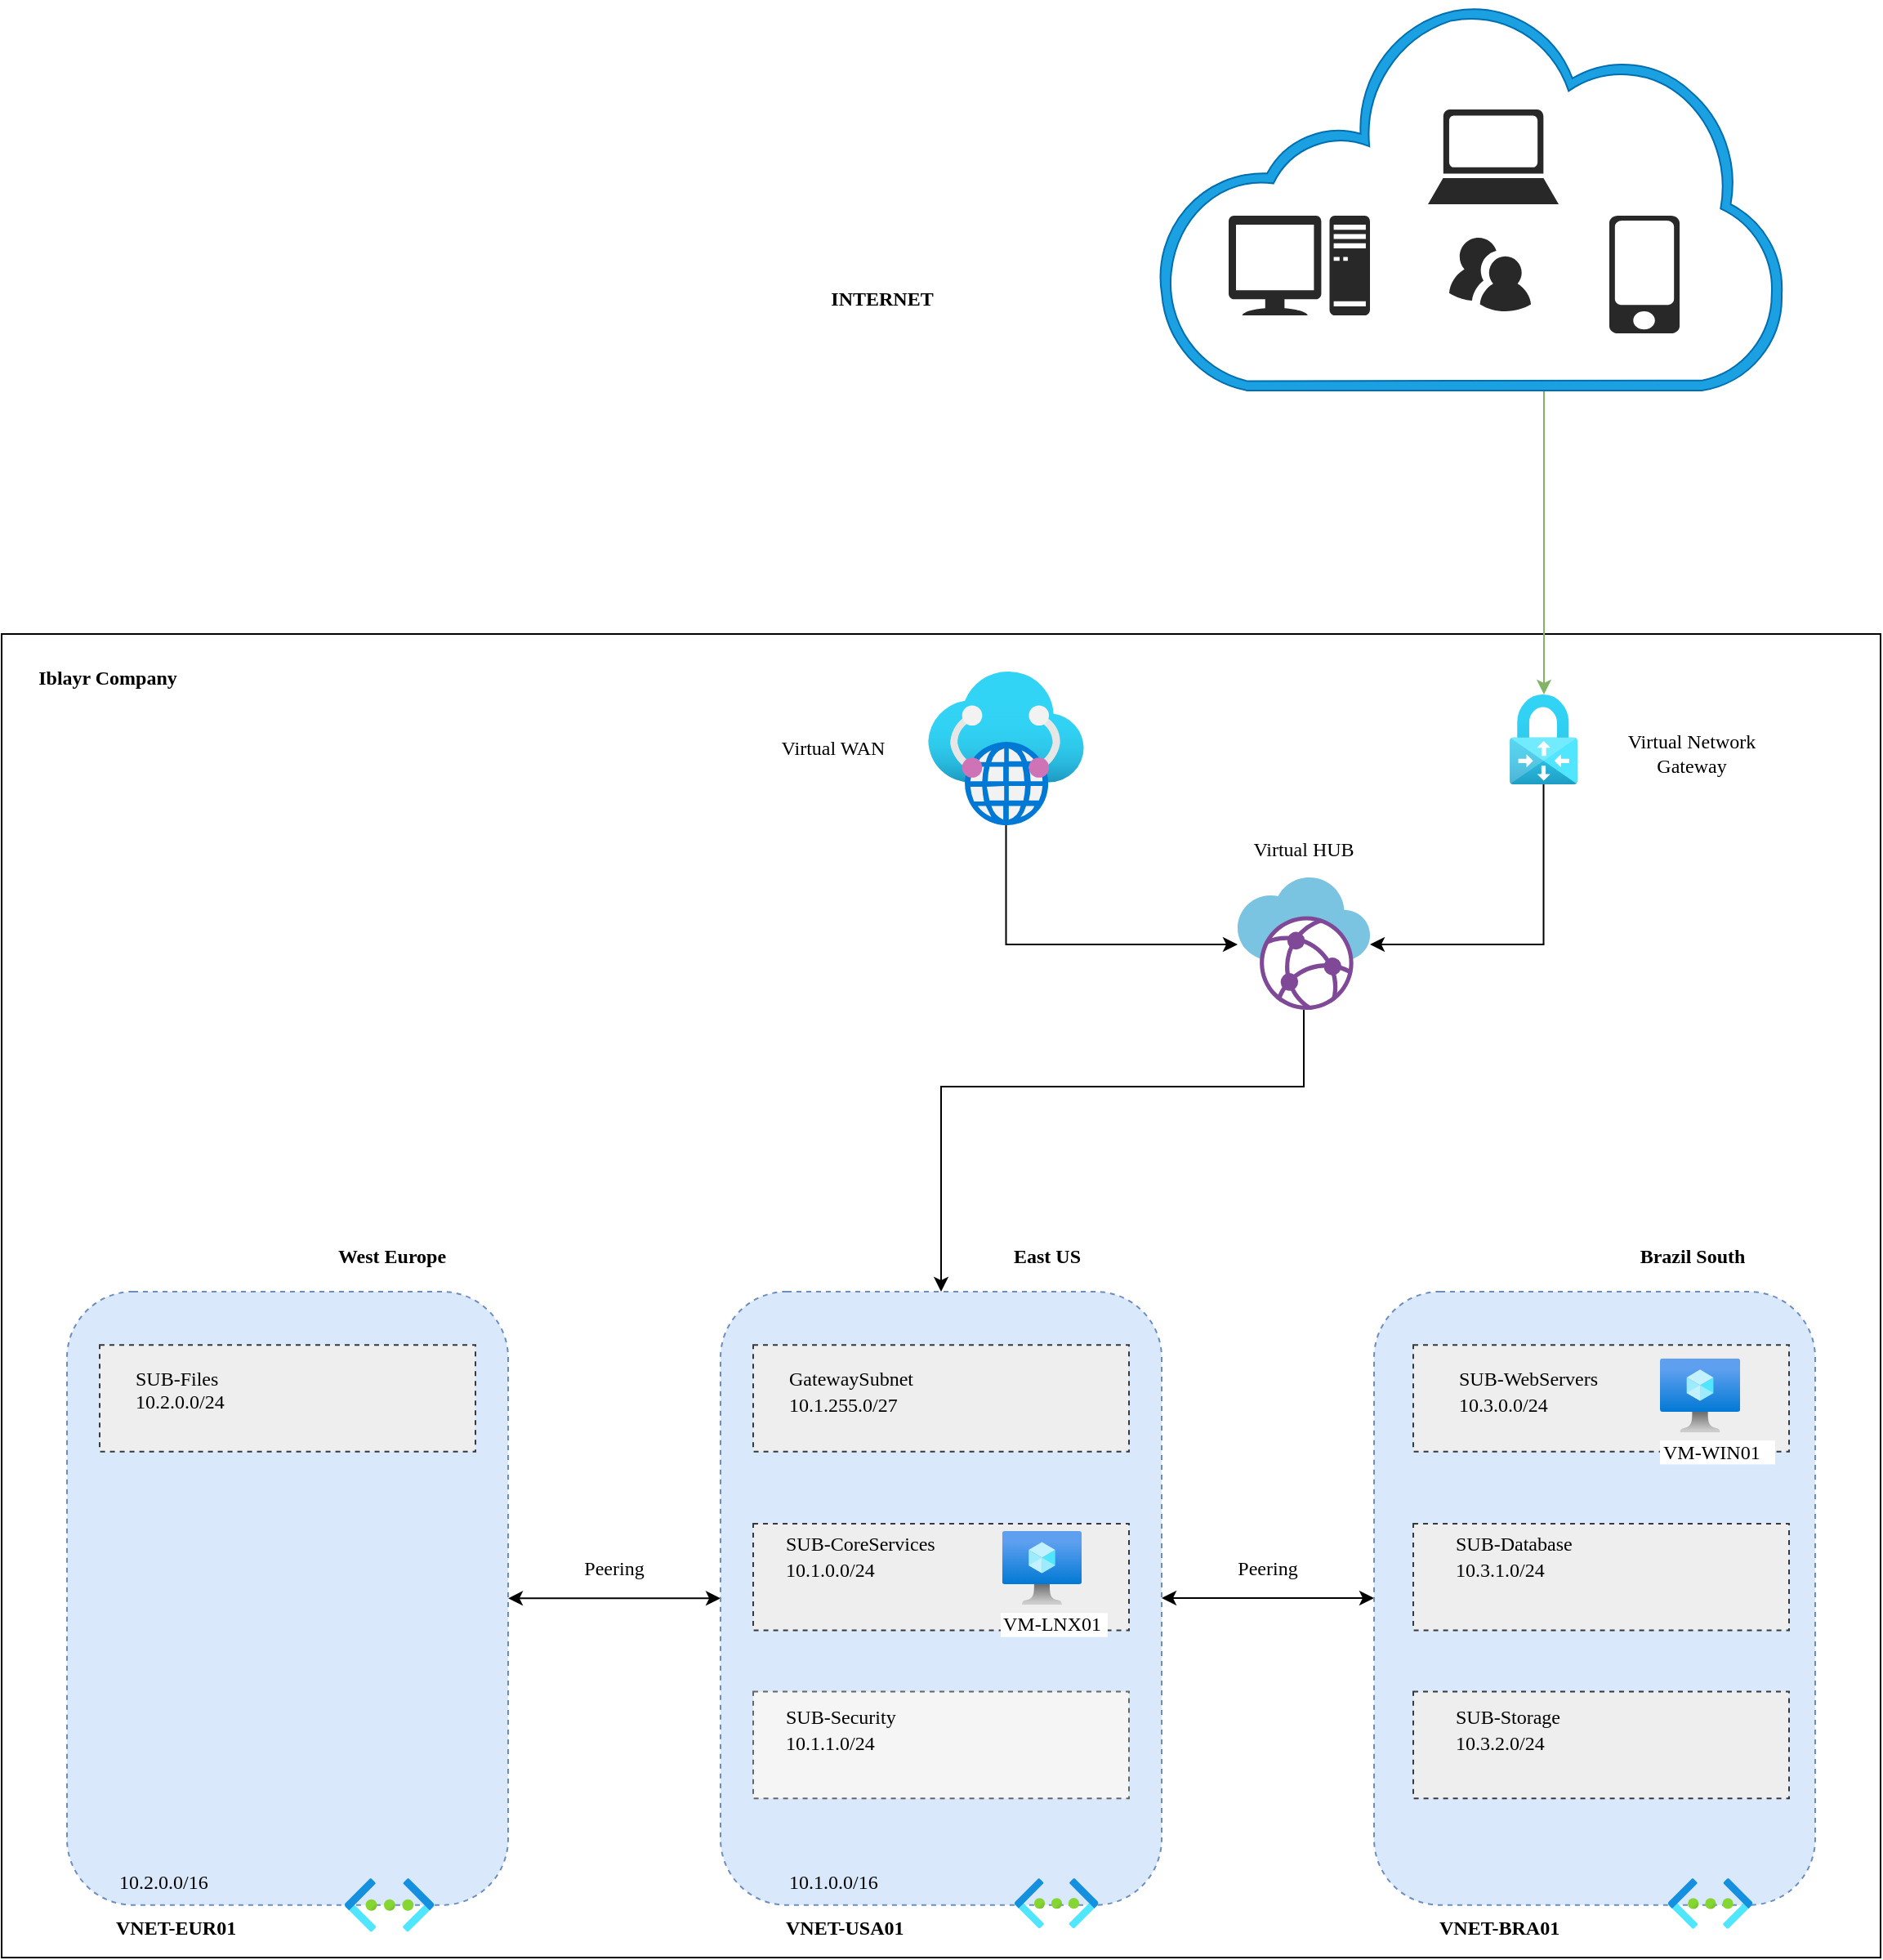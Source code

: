 <mxfile version="20.8.10" type="device"><diagram name="Página-1" id="x2mRvjdO7nGSLqSYsmk_"><mxGraphModel dx="1418" dy="1647" grid="0" gridSize="10" guides="1" tooltips="1" connect="1" arrows="1" fold="1" page="1" pageScale="1" pageWidth="1169" pageHeight="827" background="#ffffff" math="0" shadow="0"><root><mxCell id="0"/><mxCell id="1" parent="0"/><mxCell id="6a903H8ERh-eWGFcleBx-1" value="" style="rounded=0;whiteSpace=wrap;html=1;" parent="1" vertex="1"><mxGeometry x="10" y="8" width="1150" height="810" as="geometry"/></mxCell><mxCell id="6a903H8ERh-eWGFcleBx-2" value="Iblayr Company" style="text;html=1;strokeColor=none;fillColor=none;align=center;verticalAlign=middle;whiteSpace=wrap;rounded=0;fontStyle=1;fontFamily=Verdana;" parent="1" vertex="1"><mxGeometry x="10" y="20" width="130" height="30" as="geometry"/></mxCell><mxCell id="6a903H8ERh-eWGFcleBx-40" value="" style="endArrow=classic;startArrow=classic;html=1;fontColor=#FF3333;rounded=0;fontFamily=Verdana;" parent="1" source="6a903H8ERh-eWGFcleBx-7" target="6a903H8ERh-eWGFcleBx-6" edge="1"><mxGeometry width="50" height="50" relative="1" as="geometry"><mxPoint x="360" y="480" as="sourcePoint"/><mxPoint x="410" y="430" as="targetPoint"/></mxGeometry></mxCell><mxCell id="6a903H8ERh-eWGFcleBx-24" value="10.3.0.0/16" style="text;html=1;strokeColor=none;fillColor=none;align=left;verticalAlign=middle;whiteSpace=wrap;rounded=0;fontStyle=0;fontFamily=Verdana;" parent="1" vertex="1"><mxGeometry x="890" y="718" width="130" height="30" as="geometry"/></mxCell><mxCell id="6a903H8ERh-eWGFcleBx-43" value="" style="endArrow=classic;startArrow=classic;html=1;fontColor=#FF3333;rounded=0;fontFamily=Verdana;" parent="1" edge="1"><mxGeometry width="50" height="50" relative="1" as="geometry"><mxPoint x="850" y="598" as="sourcePoint"/><mxPoint x="720" y="598" as="targetPoint"/></mxGeometry></mxCell><mxCell id="6a903H8ERh-eWGFcleBx-44" value="Peering" style="text;html=1;strokeColor=none;fillColor=none;align=center;verticalAlign=middle;whiteSpace=wrap;rounded=0;fontStyle=0;fontFamily=Verdana;" parent="1" vertex="1"><mxGeometry x="720" y="569" width="130" height="21" as="geometry"/></mxCell><mxCell id="6a903H8ERh-eWGFcleBx-42" value="Peering" style="text;html=1;strokeColor=none;fillColor=none;align=center;verticalAlign=middle;whiteSpace=wrap;rounded=0;fontStyle=0;fontFamily=Verdana;" parent="1" vertex="1"><mxGeometry x="320" y="569" width="130" height="21" as="geometry"/></mxCell><mxCell id="SsKtkuBdVyApM7AKT2Wp-1" value="" style="group" parent="1" vertex="1" connectable="0"><mxGeometry x="50" y="377" width="270" height="435" as="geometry"/></mxCell><mxCell id="6a903H8ERh-eWGFcleBx-3" value="West Europe" style="text;html=1;strokeColor=none;fillColor=none;align=center;verticalAlign=middle;whiteSpace=wrap;rounded=0;fontStyle=1;fontFamily=Verdana;" parent="SsKtkuBdVyApM7AKT2Wp-1" vertex="1"><mxGeometry x="134" width="130" height="24.484" as="geometry"/></mxCell><mxCell id="6a903H8ERh-eWGFcleBx-6" value="" style="rounded=1;whiteSpace=wrap;html=1;fontFamily=Verdana;fillColor=#dae8fc;strokeColor=#6c8ebf;dashed=1;" parent="SsKtkuBdVyApM7AKT2Wp-1" vertex="1"><mxGeometry y="33.462" width="270" height="375.422" as="geometry"/></mxCell><mxCell id="6a903H8ERh-eWGFcleBx-9" value="" style="rounded=0;whiteSpace=wrap;html=1;dashed=1;fontFamily=Verdana;fillColor=#eeeeee;strokeColor=#36393d;" parent="SsKtkuBdVyApM7AKT2Wp-1" vertex="1"><mxGeometry x="20" y="66.107" width="230" height="65.291" as="geometry"/></mxCell><mxCell id="6a903H8ERh-eWGFcleBx-16" value="SUB-Files" style="text;html=1;strokeColor=none;fillColor=none;align=left;verticalAlign=middle;whiteSpace=wrap;rounded=0;fontStyle=0;fontFamily=Verdana;" parent="SsKtkuBdVyApM7AKT2Wp-1" vertex="1"><mxGeometry x="40" y="74.268" width="130" height="24.484" as="geometry"/></mxCell><mxCell id="6a903H8ERh-eWGFcleBx-17" value="10.2.0.0/24" style="text;html=1;strokeColor=none;fillColor=none;align=left;verticalAlign=middle;whiteSpace=wrap;rounded=0;fontStyle=0;fontFamily=Verdana;" parent="SsKtkuBdVyApM7AKT2Wp-1" vertex="1"><mxGeometry x="40" y="88.959" width="130" height="24.484" as="geometry"/></mxCell><mxCell id="6a903H8ERh-eWGFcleBx-18" value="10.2.0.0/16" style="text;html=1;strokeColor=none;fillColor=none;align=left;verticalAlign=middle;whiteSpace=wrap;rounded=0;fontStyle=0;fontFamily=Verdana;" parent="SsKtkuBdVyApM7AKT2Wp-1" vertex="1"><mxGeometry x="30" y="382.767" width="130" height="24.484" as="geometry"/></mxCell><mxCell id="6a903H8ERh-eWGFcleBx-19" value="VNET-EUR01" style="text;html=1;strokeColor=none;fillColor=none;align=left;verticalAlign=middle;whiteSpace=wrap;rounded=0;fontStyle=1;fontFamily=Verdana;" parent="SsKtkuBdVyApM7AKT2Wp-1" vertex="1"><mxGeometry x="28" y="410.516" width="130" height="24.484" as="geometry"/></mxCell><mxCell id="6a903H8ERh-eWGFcleBx-20" value="" style="aspect=fixed;html=1;points=[];align=center;image;fontSize=12;image=img/lib/azure2/networking/Virtual_Networks.svg;dashed=1;fontFamily=Verdana;" parent="SsKtkuBdVyApM7AKT2Wp-1" vertex="1"><mxGeometry x="170" y="392.561" width="54.681" height="32.645" as="geometry"/></mxCell><mxCell id="SsKtkuBdVyApM7AKT2Wp-4" value="" style="group" parent="1" vertex="1" connectable="0"><mxGeometry x="850" y="377" width="270" height="435" as="geometry"/></mxCell><mxCell id="6a903H8ERh-eWGFcleBx-8" value="" style="rounded=1;whiteSpace=wrap;html=1;fontFamily=Verdana;fillColor=#dae8fc;strokeColor=#6c8ebf;dashed=1;" parent="SsKtkuBdVyApM7AKT2Wp-4" vertex="1"><mxGeometry y="33.462" width="270" height="375.422" as="geometry"/></mxCell><mxCell id="6a903H8ERh-eWGFcleBx-13" value="" style="rounded=0;whiteSpace=wrap;html=1;dashed=1;fontFamily=Verdana;fillColor=#eeeeee;strokeColor=#36393d;" parent="SsKtkuBdVyApM7AKT2Wp-4" vertex="1"><mxGeometry x="24" y="66.107" width="230" height="65.291" as="geometry"/></mxCell><mxCell id="6a903H8ERh-eWGFcleBx-5" value="Brazil South" style="text;html=1;strokeColor=none;fillColor=none;align=center;verticalAlign=middle;whiteSpace=wrap;rounded=0;fontStyle=1;fontFamily=Verdana;" parent="SsKtkuBdVyApM7AKT2Wp-4" vertex="1"><mxGeometry x="130" width="130" height="24.484" as="geometry"/></mxCell><mxCell id="6a903H8ERh-eWGFcleBx-14" value="" style="rounded=0;whiteSpace=wrap;html=1;dashed=1;fontFamily=Verdana;fillColor=#eeeeee;strokeColor=#36393d;" parent="SsKtkuBdVyApM7AKT2Wp-4" vertex="1"><mxGeometry x="24" y="175.469" width="230" height="65.291" as="geometry"/></mxCell><mxCell id="6a903H8ERh-eWGFcleBx-15" value="" style="rounded=0;whiteSpace=wrap;html=1;dashed=1;fontFamily=Verdana;fillColor=#eeeeee;strokeColor=#36393d;" parent="SsKtkuBdVyApM7AKT2Wp-4" vertex="1"><mxGeometry x="24" y="278.302" width="230" height="65.291" as="geometry"/></mxCell><mxCell id="6a903H8ERh-eWGFcleBx-25" value="VNET-BRA01" style="text;html=1;strokeColor=none;fillColor=none;align=left;verticalAlign=middle;whiteSpace=wrap;rounded=0;fontStyle=1;fontFamily=Verdana;" parent="SsKtkuBdVyApM7AKT2Wp-4" vertex="1"><mxGeometry x="38" y="410.516" width="130" height="24.484" as="geometry"/></mxCell><mxCell id="6a903H8ERh-eWGFcleBx-26" value="" style="aspect=fixed;html=1;points=[];align=center;image;fontSize=12;image=img/lib/azure2/networking/Virtual_Networks.svg;dashed=1;fontFamily=Verdana;" parent="SsKtkuBdVyApM7AKT2Wp-4" vertex="1"><mxGeometry x="180" y="392.561" width="51.664" height="30.844" as="geometry"/></mxCell><mxCell id="6a903H8ERh-eWGFcleBx-33" value="SUB-WebServers" style="text;html=1;strokeColor=none;fillColor=none;align=left;verticalAlign=middle;whiteSpace=wrap;rounded=0;fontStyle=0;fontFamily=Verdana;" parent="SsKtkuBdVyApM7AKT2Wp-4" vertex="1"><mxGeometry x="50" y="74.268" width="130" height="24.484" as="geometry"/></mxCell><mxCell id="6a903H8ERh-eWGFcleBx-34" value="10.3.0.0/24" style="text;html=1;strokeColor=none;fillColor=none;align=left;verticalAlign=middle;whiteSpace=wrap;rounded=0;fontStyle=0;fontFamily=Verdana;" parent="SsKtkuBdVyApM7AKT2Wp-4" vertex="1"><mxGeometry x="50" y="90.591" width="130" height="24.484" as="geometry"/></mxCell><mxCell id="6a903H8ERh-eWGFcleBx-35" value="SUB-Database" style="text;html=1;strokeColor=none;fillColor=none;align=left;verticalAlign=middle;whiteSpace=wrap;rounded=0;fontStyle=0;fontFamily=Verdana;" parent="SsKtkuBdVyApM7AKT2Wp-4" vertex="1"><mxGeometry x="48" y="175.469" width="130" height="24.484" as="geometry"/></mxCell><mxCell id="6a903H8ERh-eWGFcleBx-36" value="10.3.1.0/24" style="text;html=1;strokeColor=none;fillColor=none;align=left;verticalAlign=middle;whiteSpace=wrap;rounded=0;fontStyle=0;fontFamily=Verdana;" parent="SsKtkuBdVyApM7AKT2Wp-4" vertex="1"><mxGeometry x="48" y="191.792" width="130" height="24.484" as="geometry"/></mxCell><mxCell id="6a903H8ERh-eWGFcleBx-37" value="SUB-Storage" style="text;html=1;strokeColor=none;fillColor=none;align=left;verticalAlign=middle;whiteSpace=wrap;rounded=0;fontStyle=0;fontFamily=Verdana;" parent="SsKtkuBdVyApM7AKT2Wp-4" vertex="1"><mxGeometry x="48" y="281.567" width="130" height="24.484" as="geometry"/></mxCell><mxCell id="6a903H8ERh-eWGFcleBx-38" value="10.3.2.0/24" style="text;html=1;strokeColor=none;fillColor=none;align=left;verticalAlign=middle;whiteSpace=wrap;rounded=0;fontStyle=0;fontFamily=Verdana;" parent="SsKtkuBdVyApM7AKT2Wp-4" vertex="1"><mxGeometry x="48" y="297.889" width="130" height="24.484" as="geometry"/></mxCell><mxCell id="6Qxy4UPfp5VIa0-ww7C7-4" value="" style="aspect=fixed;html=1;points=[];align=center;image;fontSize=12;image=img/lib/azure2/compute/Virtual_Machine.svg;" parent="SsKtkuBdVyApM7AKT2Wp-4" vertex="1"><mxGeometry x="175" y="74.268" width="49.05" height="45.495" as="geometry"/></mxCell><mxCell id="6Qxy4UPfp5VIa0-ww7C7-5" value="VM-WIN01" style="text;html=1;strokeColor=none;fillColor=default;align=left;verticalAlign=middle;whiteSpace=wrap;rounded=0;fontStyle=0;fontFamily=Verdana;gradientColor=none;" parent="SsKtkuBdVyApM7AKT2Wp-4" vertex="1"><mxGeometry x="175" y="124.461" width="70.5" height="14.69" as="geometry"/></mxCell><mxCell id="fpZlXY7NLyGL1cZDWNji-12" style="edgeStyle=orthogonalEdgeStyle;rounded=0;orthogonalLoop=1;jettySize=auto;html=1;verticalAlign=middle;" edge="1" parent="1" source="fpZlXY7NLyGL1cZDWNji-1" target="fpZlXY7NLyGL1cZDWNji-3"><mxGeometry relative="1" as="geometry"><Array as="points"><mxPoint x="625" y="198"/></Array></mxGeometry></mxCell><mxCell id="fpZlXY7NLyGL1cZDWNji-1" value="" style="aspect=fixed;html=1;points=[];align=center;image;fontSize=12;image=img/lib/azure2/networking/Virtual_WANs.svg;" vertex="1" parent="1"><mxGeometry x="577" y="31" width="95.47" height="94" as="geometry"/></mxCell><mxCell id="fpZlXY7NLyGL1cZDWNji-2" value="Virtual WAN" style="text;html=1;strokeColor=none;fillColor=none;align=center;verticalAlign=middle;whiteSpace=wrap;rounded=0;fontStyle=0;fontFamily=Verdana;" vertex="1" parent="1"><mxGeometry x="454" y="63" width="130" height="30" as="geometry"/></mxCell><mxCell id="fpZlXY7NLyGL1cZDWNji-13" style="edgeStyle=orthogonalEdgeStyle;rounded=0;orthogonalLoop=1;jettySize=auto;html=1;" edge="1" parent="1" source="fpZlXY7NLyGL1cZDWNji-3" target="6a903H8ERh-eWGFcleBx-7"><mxGeometry relative="1" as="geometry"><Array as="points"><mxPoint x="807" y="285"/><mxPoint x="585" y="285"/></Array></mxGeometry></mxCell><mxCell id="fpZlXY7NLyGL1cZDWNji-3" value="" style="sketch=0;aspect=fixed;html=1;points=[];align=center;image;fontSize=12;image=img/lib/mscae/Virtual_WANs.svg;" vertex="1" parent="1"><mxGeometry x="766.5" y="157" width="81" height="81" as="geometry"/></mxCell><mxCell id="fpZlXY7NLyGL1cZDWNji-4" value="Virtual HUB" style="text;html=1;strokeColor=none;fillColor=none;align=center;verticalAlign=middle;whiteSpace=wrap;rounded=0;fontStyle=0;fontFamily=Verdana;" vertex="1" parent="1"><mxGeometry x="742" y="125" width="130" height="30" as="geometry"/></mxCell><mxCell id="fpZlXY7NLyGL1cZDWNji-11" style="edgeStyle=orthogonalEdgeStyle;rounded=0;orthogonalLoop=1;jettySize=auto;html=1;" edge="1" parent="1" source="fpZlXY7NLyGL1cZDWNji-9" target="fpZlXY7NLyGL1cZDWNji-3"><mxGeometry relative="1" as="geometry"><Array as="points"><mxPoint x="954" y="198"/></Array></mxGeometry></mxCell><mxCell id="fpZlXY7NLyGL1cZDWNji-9" value="" style="aspect=fixed;html=1;points=[];align=center;image;fontSize=12;image=img/lib/azure2/networking/Virtual_Network_Gateways.svg;" vertex="1" parent="1"><mxGeometry x="933" y="45" width="41.45" height="55" as="geometry"/></mxCell><mxCell id="fpZlXY7NLyGL1cZDWNji-10" value="Virtual Network Gateway" style="text;html=1;strokeColor=none;fillColor=none;align=center;verticalAlign=middle;whiteSpace=wrap;rounded=0;fontStyle=0;fontFamily=Verdana;" vertex="1" parent="1"><mxGeometry x="992" y="66" width="105" height="30" as="geometry"/></mxCell><mxCell id="fpZlXY7NLyGL1cZDWNji-22" style="edgeStyle=orthogonalEdgeStyle;rounded=0;orthogonalLoop=1;jettySize=auto;html=1;fillColor=#d5e8d4;strokeColor=#82b366;" edge="1" parent="1" source="fpZlXY7NLyGL1cZDWNji-15" target="fpZlXY7NLyGL1cZDWNji-9"><mxGeometry relative="1" as="geometry"><Array as="points"><mxPoint x="954" y="-92"/><mxPoint x="954" y="-92"/></Array></mxGeometry></mxCell><mxCell id="fpZlXY7NLyGL1cZDWNji-15" value="" style="sketch=0;aspect=fixed;pointerEvents=1;shadow=0;dashed=0;html=1;strokeColor=#006EAF;labelPosition=center;verticalLabelPosition=bottom;verticalAlign=top;align=center;fillColor=#1ba1e2;shape=mxgraph.mscae.enterprise.internet_hollow;labelBorderColor=#2587de;fillStyle=solid;fontColor=#ffffff;" vertex="1" parent="1"><mxGeometry x="717" y="-379" width="383.88" height="238" as="geometry"/></mxCell><mxCell id="fpZlXY7NLyGL1cZDWNji-16" value="" style="verticalLabelPosition=bottom;sketch=0;html=1;fillColor=#282828;strokeColor=none;verticalAlign=top;pointerEvents=1;align=center;shape=mxgraph.cisco_safe.iot_things_icons.icon12;" vertex="1" parent="1"><mxGeometry x="883" y="-313" width="80" height="58" as="geometry"/></mxCell><mxCell id="fpZlXY7NLyGL1cZDWNji-17" value="" style="verticalLabelPosition=bottom;sketch=0;html=1;fillColor=#282828;strokeColor=none;verticalAlign=top;pointerEvents=1;align=center;shape=mxgraph.cisco_safe.iot_things_icons.icon15;" vertex="1" parent="1"><mxGeometry x="761" y="-248" width="86.5" height="61" as="geometry"/></mxCell><mxCell id="fpZlXY7NLyGL1cZDWNji-18" value="" style="verticalLabelPosition=bottom;sketch=0;html=1;fillColor=#282828;strokeColor=none;verticalAlign=top;pointerEvents=1;align=center;shape=mxgraph.cisco_safe.iot_things_icons.icon10;" vertex="1" parent="1"><mxGeometry x="994" y="-248" width="43" height="72" as="geometry"/></mxCell><mxCell id="fpZlXY7NLyGL1cZDWNji-19" value="" style="verticalLabelPosition=bottom;sketch=0;html=1;fillColor=#282828;strokeColor=none;verticalAlign=top;pointerEvents=1;align=center;shape=mxgraph.cisco_safe.iot_things_icons.icon23;" vertex="1" parent="1"><mxGeometry x="896" y="-234.5" width="50" height="45" as="geometry"/></mxCell><mxCell id="fpZlXY7NLyGL1cZDWNji-20" value="INTERNET" style="text;html=1;strokeColor=none;fillColor=none;align=center;verticalAlign=middle;whiteSpace=wrap;rounded=0;fontStyle=1;fontFamily=Verdana;" vertex="1" parent="1"><mxGeometry x="484" y="-212" width="130" height="30" as="geometry"/></mxCell><mxCell id="6a903H8ERh-eWGFcleBx-4" value="East US" style="text;html=1;strokeColor=none;fillColor=none;align=center;verticalAlign=middle;whiteSpace=wrap;rounded=0;fontStyle=1;fontFamily=Verdana;" parent="1" vertex="1"><mxGeometry x="585" y="377" width="130" height="24.484" as="geometry"/></mxCell><mxCell id="6a903H8ERh-eWGFcleBx-7" value="" style="rounded=1;whiteSpace=wrap;html=1;fontFamily=Verdana;fillColor=#dae8fc;strokeColor=#6c8ebf;dashed=1;" parent="1" vertex="1"><mxGeometry x="450" y="410.462" width="270" height="375.422" as="geometry"/></mxCell><mxCell id="6a903H8ERh-eWGFcleBx-10" value="" style="rounded=0;whiteSpace=wrap;html=1;dashed=1;fontFamily=Verdana;fillColor=#eeeeee;strokeColor=#36393d;" parent="1" vertex="1"><mxGeometry x="470" y="443.107" width="230" height="65.291" as="geometry"/></mxCell><mxCell id="6a903H8ERh-eWGFcleBx-11" value="" style="rounded=0;whiteSpace=wrap;html=1;dashed=1;fontFamily=Verdana;fillColor=#eeeeee;strokeColor=#36393d;" parent="1" vertex="1"><mxGeometry x="470" y="552.469" width="230" height="65.291" as="geometry"/></mxCell><mxCell id="6a903H8ERh-eWGFcleBx-12" value="" style="rounded=0;whiteSpace=wrap;html=1;dashed=1;fontFamily=Verdana;fillColor=#f5f5f5;fontColor=#333333;strokeColor=#666666;" parent="1" vertex="1"><mxGeometry x="470" y="655.302" width="230" height="65.291" as="geometry"/></mxCell><mxCell id="6a903H8ERh-eWGFcleBx-21" value="10.1.0.0/16" style="text;html=1;strokeColor=none;fillColor=none;align=left;verticalAlign=middle;whiteSpace=wrap;rounded=0;fontStyle=0;fontFamily=Verdana;" parent="1" vertex="1"><mxGeometry x="490" y="759.767" width="130" height="24.484" as="geometry"/></mxCell><mxCell id="6a903H8ERh-eWGFcleBx-22" value="VNET-USA01" style="text;html=1;strokeColor=none;fillColor=none;align=left;verticalAlign=middle;whiteSpace=wrap;rounded=0;fontStyle=1;fontFamily=Verdana;" parent="1" vertex="1"><mxGeometry x="488" y="787.516" width="130" height="24.484" as="geometry"/></mxCell><mxCell id="6a903H8ERh-eWGFcleBx-23" value="" style="aspect=fixed;html=1;points=[];align=center;image;fontSize=12;image=img/lib/azure2/networking/Virtual_Networks.svg;dashed=1;fontFamily=Verdana;" parent="1" vertex="1"><mxGeometry x="630" y="769.561" width="51.256" height="30.601" as="geometry"/></mxCell><mxCell id="6a903H8ERh-eWGFcleBx-27" value="GatewaySubnet" style="text;html=1;strokeColor=none;fillColor=none;align=left;verticalAlign=middle;whiteSpace=wrap;rounded=0;fontStyle=0;fontFamily=Verdana;" parent="1" vertex="1"><mxGeometry x="490" y="451.268" width="130" height="24.484" as="geometry"/></mxCell><mxCell id="6a903H8ERh-eWGFcleBx-28" value="10.1.255.0/27" style="text;html=1;strokeColor=none;fillColor=none;align=left;verticalAlign=middle;whiteSpace=wrap;rounded=0;fontStyle=0;fontFamily=Verdana;" parent="1" vertex="1"><mxGeometry x="490" y="467.591" width="130" height="24.484" as="geometry"/></mxCell><mxCell id="6a903H8ERh-eWGFcleBx-29" value="SUB-CoreServices" style="text;html=1;strokeColor=none;fillColor=none;align=left;verticalAlign=middle;whiteSpace=wrap;rounded=0;fontStyle=0;fontFamily=Verdana;" parent="1" vertex="1"><mxGeometry x="488" y="552.469" width="130" height="24.484" as="geometry"/></mxCell><mxCell id="6a903H8ERh-eWGFcleBx-30" value="10.1.0.0/24" style="text;html=1;strokeColor=none;fillColor=none;align=left;verticalAlign=middle;whiteSpace=wrap;rounded=0;fontStyle=0;fontFamily=Verdana;" parent="1" vertex="1"><mxGeometry x="488" y="568.792" width="130" height="24.484" as="geometry"/></mxCell><mxCell id="6a903H8ERh-eWGFcleBx-31" value="SUB-Security" style="text;html=1;strokeColor=none;fillColor=none;align=left;verticalAlign=middle;whiteSpace=wrap;rounded=0;fontStyle=0;fontFamily=Verdana;" parent="1" vertex="1"><mxGeometry x="488" y="658.567" width="130" height="24.484" as="geometry"/></mxCell><mxCell id="6a903H8ERh-eWGFcleBx-32" value="10.1.1.0/24" style="text;html=1;strokeColor=none;fillColor=none;align=left;verticalAlign=middle;whiteSpace=wrap;rounded=0;fontStyle=0;fontFamily=Verdana;" parent="1" vertex="1"><mxGeometry x="488" y="674.889" width="130" height="24.484" as="geometry"/></mxCell><mxCell id="6Qxy4UPfp5VIa0-ww7C7-1" value="" style="aspect=fixed;html=1;points=[];align=center;image;fontSize=12;image=img/lib/azure2/compute/Virtual_Machine.svg;" parent="1" vertex="1"><mxGeometry x="622.39" y="556.958" width="48.662" height="45.136" as="geometry"/></mxCell><mxCell id="6Qxy4UPfp5VIa0-ww7C7-2" value="VM-LNX01" style="text;html=1;strokeColor=none;fillColor=default;align=left;verticalAlign=middle;whiteSpace=wrap;rounded=0;fontStyle=0;fontFamily=Verdana;gradientColor=none;" parent="1" vertex="1"><mxGeometry x="621.44" y="607.15" width="65.5" height="14.69" as="geometry"/></mxCell></root></mxGraphModel></diagram></mxfile>